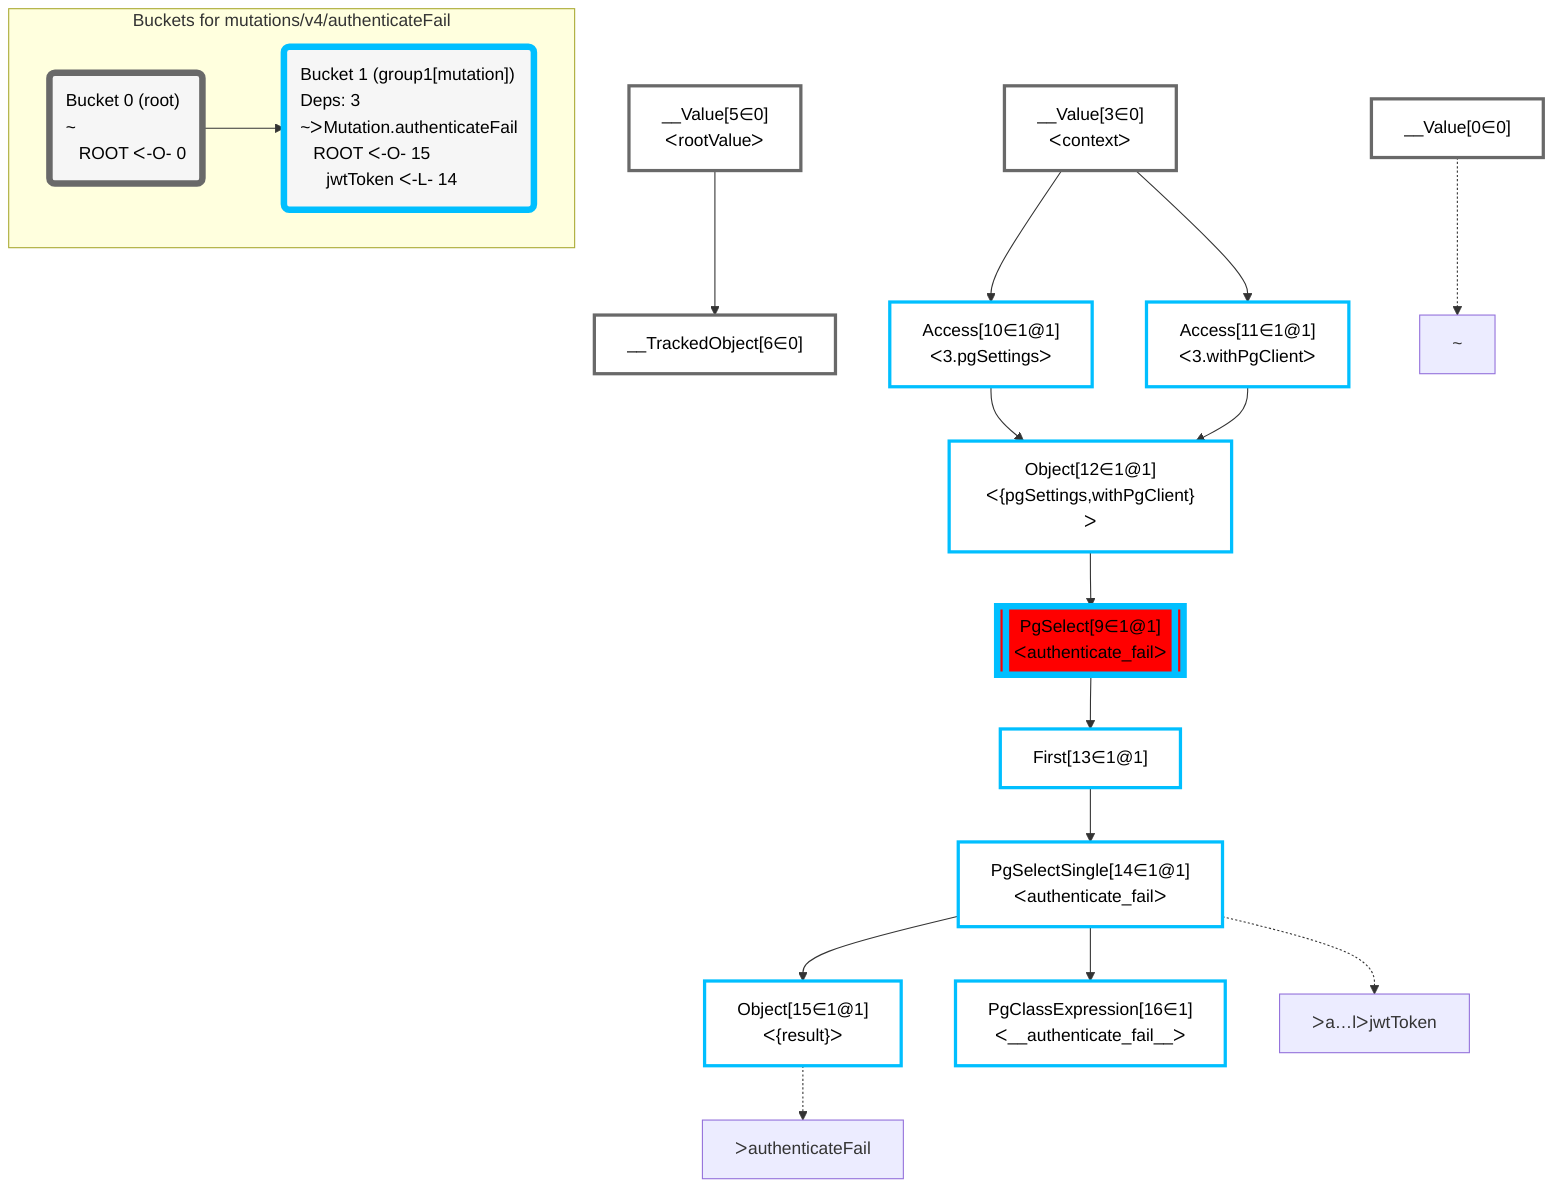 graph TD
    classDef path fill:#eee,stroke:#000,color:#000
    classDef plan fill:#fff,stroke-width:3px,color:#000
    classDef itemplan fill:#fff,stroke-width:6px,color:#000
    classDef sideeffectplan fill:#f00,stroke-width:6px,color:#000
    classDef bucket fill:#f6f6f6,color:#000,stroke-width:6px,text-align:left


    %% define plans
    __Value0["__Value[0∈0]"]:::plan
    __Value3["__Value[3∈0]<br />ᐸcontextᐳ"]:::plan
    __Value5["__Value[5∈0]<br />ᐸrootValueᐳ"]:::plan
    __TrackedObject6["__TrackedObject[6∈0]"]:::plan
    Access10["Access[10∈1@1]<br />ᐸ3.pgSettingsᐳ"]:::plan
    Access11["Access[11∈1@1]<br />ᐸ3.withPgClientᐳ"]:::plan
    Object12["Object[12∈1@1]<br />ᐸ{pgSettings,withPgClient}ᐳ"]:::plan
    PgSelect9[["PgSelect[9∈1@1]<br />ᐸauthenticate_failᐳ"]]:::sideeffectplan
    First13["First[13∈1@1]"]:::plan
    PgSelectSingle14["PgSelectSingle[14∈1@1]<br />ᐸauthenticate_failᐳ"]:::plan
    Object15["Object[15∈1@1]<br />ᐸ{result}ᐳ"]:::plan
    PgClassExpression16["PgClassExpression[16∈1]<br />ᐸ__authenticate_fail__ᐳ"]:::plan

    %% plan dependencies
    __Value5 --> __TrackedObject6
    __Value3 --> Access10
    __Value3 --> Access11
    Access10 & Access11 --> Object12
    Object12 --> PgSelect9
    PgSelect9 --> First13
    First13 --> PgSelectSingle14
    PgSelectSingle14 --> Object15
    PgSelectSingle14 --> PgClassExpression16

    %% plan-to-path relationships
    P0["~"]
    __Value0 -.-> P0
    P14["ᐳa…lᐳjwtToken"]
    PgSelectSingle14 -.-> P14
    P15["ᐳauthenticateFail"]
    Object15 -.-> P15

    subgraph "Buckets for mutations/v4/authenticateFail"
    Bucket0("Bucket 0 (root)<br />~<br />⠀ROOT ᐸ-O- 0"):::bucket
    classDef bucket0 stroke:#696969
    class Bucket0,__Value0,__Value3,__Value5,__TrackedObject6 bucket0
    Bucket1("Bucket 1 (group1[mutation])<br />Deps: 3<br />~ᐳMutation.authenticateFail<br />⠀ROOT ᐸ-O- 15<br />⠀⠀jwtToken ᐸ-L- 14"):::bucket
    classDef bucket1 stroke:#00bfff
    class Bucket1,PgSelect9,Access10,Access11,Object12,First13,PgSelectSingle14,Object15,PgClassExpression16 bucket1
    Bucket0 --> Bucket1
    end